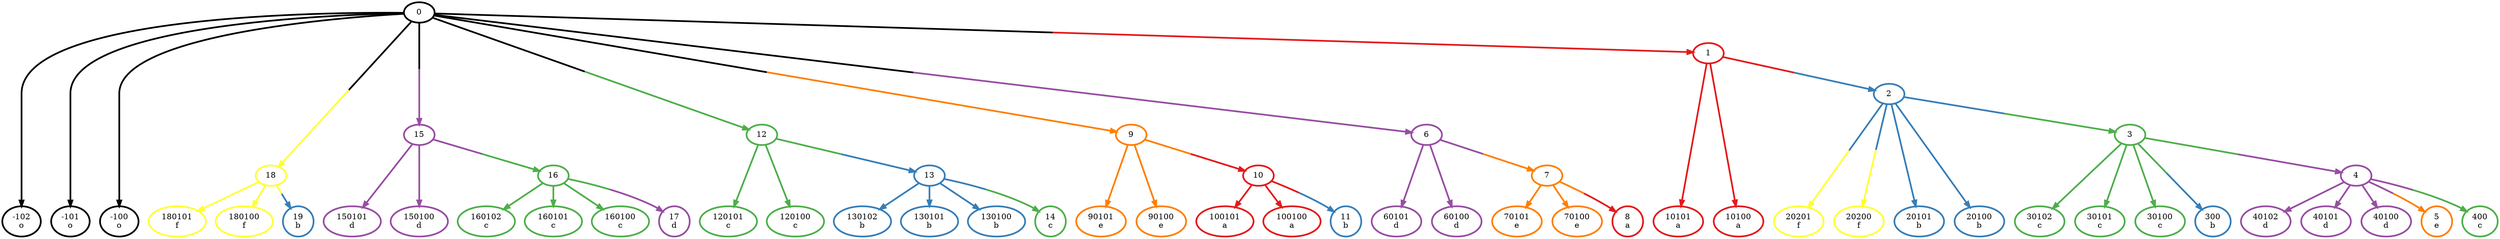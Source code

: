 digraph T {
	{
		rank=same
		56 [penwidth=3,colorscheme=set19,color=6,label="180101\nf"]
		55 [penwidth=3,colorscheme=set19,color=6,label="180100\nf"]
		54 [penwidth=3,colorscheme=set19,color=2,label="19\nb"]
		53 [penwidth=3,colorscheme=set19,color=3,label="160102\nc"]
		52 [penwidth=3,colorscheme=set19,color=3,label="160101\nc"]
		51 [penwidth=3,colorscheme=set19,color=3,label="160100\nc"]
		50 [penwidth=3,colorscheme=set19,color=4,label="17\nd"]
		49 [penwidth=3,colorscheme=set19,color=4,label="150101\nd"]
		48 [penwidth=3,colorscheme=set19,color=4,label="150100\nd"]
		46 [penwidth=3,colorscheme=set19,color=2,label="130102\nb"]
		45 [penwidth=3,colorscheme=set19,color=2,label="130101\nb"]
		44 [penwidth=3,colorscheme=set19,color=2,label="130100\nb"]
		43 [penwidth=3,colorscheme=set19,color=3,label="14\nc"]
		42 [penwidth=3,colorscheme=set19,color=3,label="120101\nc"]
		41 [penwidth=3,colorscheme=set19,color=3,label="120100\nc"]
		39 [penwidth=3,colorscheme=set19,color=1,label="100101\na"]
		38 [penwidth=3,colorscheme=set19,color=1,label="100100\na"]
		37 [penwidth=3,colorscheme=set19,color=2,label="11\nb"]
		36 [penwidth=3,colorscheme=set19,color=5,label="90101\ne"]
		35 [penwidth=3,colorscheme=set19,color=5,label="90100\ne"]
		33 [penwidth=3,colorscheme=set19,color=5,label="70101\ne"]
		32 [penwidth=3,colorscheme=set19,color=5,label="70100\ne"]
		31 [penwidth=3,colorscheme=set19,color=1,label="8\na"]
		30 [penwidth=3,colorscheme=set19,color=4,label="60101\nd"]
		29 [penwidth=3,colorscheme=set19,color=4,label="60100\nd"]
		27 [penwidth=3,colorscheme=set19,color=4,label="40102\nd"]
		26 [penwidth=3,colorscheme=set19,color=4,label="40101\nd"]
		25 [penwidth=3,colorscheme=set19,color=4,label="40100\nd"]
		24 [penwidth=3,colorscheme=set19,color=5,label="5\ne"]
		23 [penwidth=3,colorscheme=set19,color=3,label="400\nc"]
		22 [penwidth=3,colorscheme=set19,color=3,label="30102\nc"]
		21 [penwidth=3,colorscheme=set19,color=3,label="30101\nc"]
		20 [penwidth=3,colorscheme=set19,color=3,label="30100\nc"]
		18 [penwidth=3,colorscheme=set19,color=2,label="300\nb"]
		17 [penwidth=3,colorscheme=set19,color=6,label="20201\nf"]
		16 [penwidth=3,colorscheme=set19,color=6,label="20200\nf"]
		15 [penwidth=3,colorscheme=set19,color=2,label="20101\nb"]
		14 [penwidth=3,colorscheme=set19,color=2,label="20100\nb"]
		12 [penwidth=3,colorscheme=set19,color=1,label="10101\na"]
		11 [penwidth=3,colorscheme=set19,color=1,label="10100\na"]
		9 [penwidth=3,colorscheme=set19,color=-435069025,label="-102\no"]
		8 [penwidth=3,colorscheme=set19,color=-435069025,label="-101\no"]
		7 [penwidth=3,colorscheme=set19,color=-435069025,label="-100\no"]
	}
	47 [penwidth=3,colorscheme=set19,color=3,label="16"]
	40 [penwidth=3,colorscheme=set19,color=2,label="13"]
	34 [penwidth=3,colorscheme=set19,color=1,label="10"]
	28 [penwidth=3,colorscheme=set19,color=5,label="7"]
	19 [penwidth=3,colorscheme=set19,color=4,label="4"]
	13 [penwidth=3,colorscheme=set19,color=3,label="3"]
	10 [penwidth=3,colorscheme=set19,color=2,label="2"]
	6 [penwidth=3,colorscheme=set19,color=6,label="18"]
	5 [penwidth=3,colorscheme=set19,color=4,label="15"]
	4 [penwidth=3,colorscheme=set19,color=3,label="12"]
	3 [penwidth=3,colorscheme=set19,color=5,label="9"]
	2 [penwidth=3,colorscheme=set19,color=4,label="6"]
	1 [penwidth=3,colorscheme=set19,color=1,label="1"]
	0 [penwidth=3,colorscheme=set19,color=-435069025,label="0"]
	47 -> 53 [penwidth=3,colorscheme=set19,color=3]
	47 -> 52 [penwidth=3,colorscheme=set19,color=3]
	47 -> 51 [penwidth=3,colorscheme=set19,color=3]
	47 -> 50 [penwidth=3,colorscheme=set19,color="3;0.5:4"]
	40 -> 46 [penwidth=3,colorscheme=set19,color=2]
	40 -> 45 [penwidth=3,colorscheme=set19,color=2]
	40 -> 44 [penwidth=3,colorscheme=set19,color=2]
	40 -> 43 [penwidth=3,colorscheme=set19,color="2;0.5:3"]
	34 -> 39 [penwidth=3,colorscheme=set19,color=1]
	34 -> 38 [penwidth=3,colorscheme=set19,color=1]
	34 -> 37 [penwidth=3,colorscheme=set19,color="1;0.5:2"]
	28 -> 33 [penwidth=3,colorscheme=set19,color=5]
	28 -> 32 [penwidth=3,colorscheme=set19,color=5]
	28 -> 31 [penwidth=3,colorscheme=set19,color="5;0.5:1"]
	19 -> 27 [penwidth=3,colorscheme=set19,color=4]
	19 -> 26 [penwidth=3,colorscheme=set19,color=4]
	19 -> 25 [penwidth=3,colorscheme=set19,color=4]
	19 -> 24 [penwidth=3,colorscheme=set19,color="4;0.5:5"]
	19 -> 23 [penwidth=3,colorscheme=set19,color="4;0.5:3"]
	13 -> 22 [penwidth=3,colorscheme=set19,color=3]
	13 -> 21 [penwidth=3,colorscheme=set19,color=3]
	13 -> 20 [penwidth=3,colorscheme=set19,color=3]
	13 -> 19 [penwidth=3,colorscheme=set19,color="3;0.5:4"]
	13 -> 18 [penwidth=3,colorscheme=set19,color="3;0.5:2"]
	10 -> 17 [penwidth=3,colorscheme=set19,color="2;0.5:6"]
	10 -> 16 [penwidth=3,colorscheme=set19,color="2;0.5:6"]
	10 -> 15 [penwidth=3,colorscheme=set19,color=2]
	10 -> 14 [penwidth=3,colorscheme=set19,color=2]
	10 -> 13 [penwidth=3,colorscheme=set19,color="2;0.5:3"]
	6 -> 56 [penwidth=3,colorscheme=set19,color=6]
	6 -> 55 [penwidth=3,colorscheme=set19,color=6]
	6 -> 54 [penwidth=3,colorscheme=set19,color="6;0.5:2"]
	5 -> 49 [penwidth=3,colorscheme=set19,color=4]
	5 -> 48 [penwidth=3,colorscheme=set19,color=4]
	5 -> 47 [penwidth=3,colorscheme=set19,color="4;0.5:3"]
	4 -> 42 [penwidth=3,colorscheme=set19,color=3]
	4 -> 41 [penwidth=3,colorscheme=set19,color=3]
	4 -> 40 [penwidth=3,colorscheme=set19,color="3;0.5:2"]
	3 -> 36 [penwidth=3,colorscheme=set19,color=5]
	3 -> 35 [penwidth=3,colorscheme=set19,color=5]
	3 -> 34 [penwidth=3,colorscheme=set19,color="5;0.5:1"]
	2 -> 30 [penwidth=3,colorscheme=set19,color=4]
	2 -> 29 [penwidth=3,colorscheme=set19,color=4]
	2 -> 28 [penwidth=3,colorscheme=set19,color="4;0.5:5"]
	1 -> 12 [penwidth=3,colorscheme=set19,color=1]
	1 -> 11 [penwidth=3,colorscheme=set19,color=1]
	1 -> 10 [penwidth=3,colorscheme=set19,color="1;0.5:2"]
	0 -> 9 [penwidth=3,colorscheme=set19,color=-435069025]
	0 -> 8 [penwidth=3,colorscheme=set19,color=-435069025]
	0 -> 7 [penwidth=3,colorscheme=set19,color=-435069025]
	0 -> 6 [penwidth=3,colorscheme=set19,color="-435069025;0.5:6"]
	0 -> 5 [penwidth=3,colorscheme=set19,color="-435069025;0.5:4"]
	0 -> 4 [penwidth=3,colorscheme=set19,color="-435069025;0.5:3"]
	0 -> 3 [penwidth=3,colorscheme=set19,color="-435069025;0.5:5"]
	0 -> 2 [penwidth=3,colorscheme=set19,color="-435069025;0.5:4"]
	0 -> 1 [penwidth=3,colorscheme=set19,color="-435069025;0.5:1"]
}
